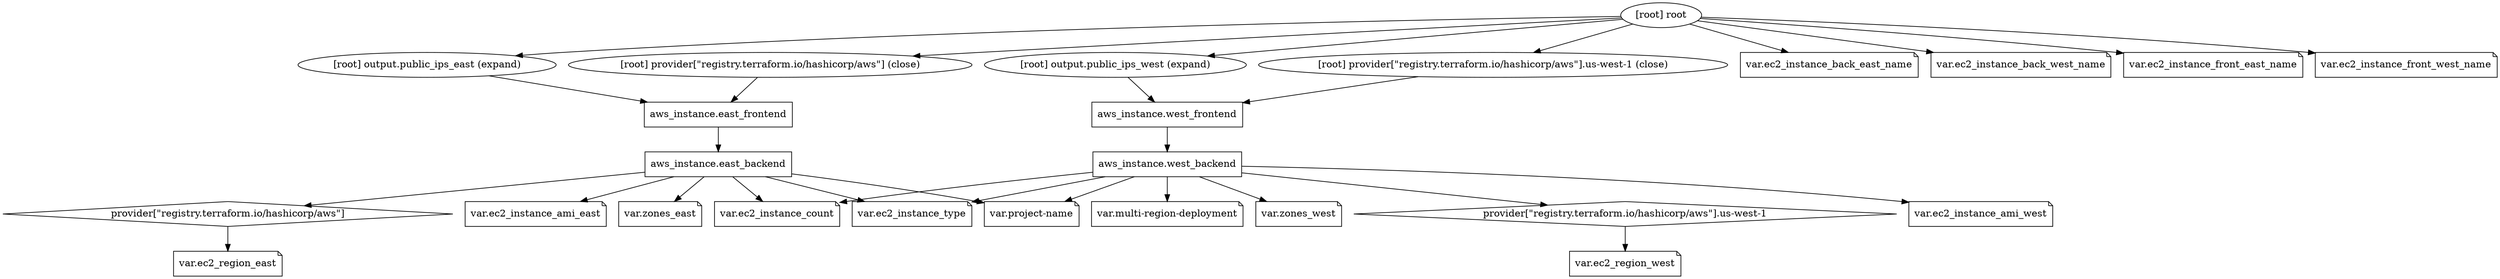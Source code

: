 digraph {
	compound = "true"
	newrank = "true"
	subgraph "root" {
		"[root] aws_instance.east_backend (expand)" [label = "aws_instance.east_backend", shape = "box"]
		"[root] aws_instance.east_frontend (expand)" [label = "aws_instance.east_frontend", shape = "box"]
		"[root] aws_instance.west_backend (expand)" [label = "aws_instance.west_backend", shape = "box"]
		"[root] aws_instance.west_frontend (expand)" [label = "aws_instance.west_frontend", shape = "box"]
		"[root] provider[\"registry.terraform.io/hashicorp/aws\"]" [label = "provider[\"registry.terraform.io/hashicorp/aws\"]", shape = "diamond"]
		"[root] provider[\"registry.terraform.io/hashicorp/aws\"].us-west-1" [label = "provider[\"registry.terraform.io/hashicorp/aws\"].us-west-1", shape = "diamond"]
		"[root] var.ec2_instance_ami_east" [label = "var.ec2_instance_ami_east", shape = "note"]
		"[root] var.ec2_instance_ami_west" [label = "var.ec2_instance_ami_west", shape = "note"]
		"[root] var.ec2_instance_back_east_name" [label = "var.ec2_instance_back_east_name", shape = "note"]
		"[root] var.ec2_instance_back_west_name" [label = "var.ec2_instance_back_west_name", shape = "note"]
		"[root] var.ec2_instance_count" [label = "var.ec2_instance_count", shape = "note"]
		"[root] var.ec2_instance_front_east_name" [label = "var.ec2_instance_front_east_name", shape = "note"]
		"[root] var.ec2_instance_front_west_name" [label = "var.ec2_instance_front_west_name", shape = "note"]
		"[root] var.ec2_instance_type" [label = "var.ec2_instance_type", shape = "note"]
		"[root] var.ec2_region_east" [label = "var.ec2_region_east", shape = "note"]
		"[root] var.ec2_region_west" [label = "var.ec2_region_west", shape = "note"]
		"[root] var.multi-region-deployment" [label = "var.multi-region-deployment", shape = "note"]
		"[root] var.project-name" [label = "var.project-name", shape = "note"]
		"[root] var.zones_east" [label = "var.zones_east", shape = "note"]
		"[root] var.zones_west" [label = "var.zones_west", shape = "note"]
		"[root] aws_instance.east_backend (expand)" -> "[root] provider[\"registry.terraform.io/hashicorp/aws\"]"
		"[root] aws_instance.east_backend (expand)" -> "[root] var.ec2_instance_ami_east"
		"[root] aws_instance.east_backend (expand)" -> "[root] var.ec2_instance_count"
		"[root] aws_instance.east_backend (expand)" -> "[root] var.ec2_instance_type"
		"[root] aws_instance.east_backend (expand)" -> "[root] var.project-name"
		"[root] aws_instance.east_backend (expand)" -> "[root] var.zones_east"
		"[root] aws_instance.east_frontend (expand)" -> "[root] aws_instance.east_backend (expand)"
		"[root] aws_instance.west_backend (expand)" -> "[root] provider[\"registry.terraform.io/hashicorp/aws\"].us-west-1"
		"[root] aws_instance.west_backend (expand)" -> "[root] var.ec2_instance_ami_west"
		"[root] aws_instance.west_backend (expand)" -> "[root] var.ec2_instance_count"
		"[root] aws_instance.west_backend (expand)" -> "[root] var.ec2_instance_type"
		"[root] aws_instance.west_backend (expand)" -> "[root] var.multi-region-deployment"
		"[root] aws_instance.west_backend (expand)" -> "[root] var.project-name"
		"[root] aws_instance.west_backend (expand)" -> "[root] var.zones_west"
		"[root] aws_instance.west_frontend (expand)" -> "[root] aws_instance.west_backend (expand)"
		"[root] output.public_ips_east (expand)" -> "[root] aws_instance.east_frontend (expand)"
		"[root] output.public_ips_west (expand)" -> "[root] aws_instance.west_frontend (expand)"
		"[root] provider[\"registry.terraform.io/hashicorp/aws\"] (close)" -> "[root] aws_instance.east_frontend (expand)"
		"[root] provider[\"registry.terraform.io/hashicorp/aws\"]" -> "[root] var.ec2_region_east"
		"[root] provider[\"registry.terraform.io/hashicorp/aws\"].us-west-1 (close)" -> "[root] aws_instance.west_frontend (expand)"
		"[root] provider[\"registry.terraform.io/hashicorp/aws\"].us-west-1" -> "[root] var.ec2_region_west"
		"[root] root" -> "[root] output.public_ips_east (expand)"
		"[root] root" -> "[root] output.public_ips_west (expand)"
		"[root] root" -> "[root] provider[\"registry.terraform.io/hashicorp/aws\"] (close)"
		"[root] root" -> "[root] provider[\"registry.terraform.io/hashicorp/aws\"].us-west-1 (close)"
		"[root] root" -> "[root] var.ec2_instance_back_east_name"
		"[root] root" -> "[root] var.ec2_instance_back_west_name"
		"[root] root" -> "[root] var.ec2_instance_front_east_name"
		"[root] root" -> "[root] var.ec2_instance_front_west_name"
	}
}

